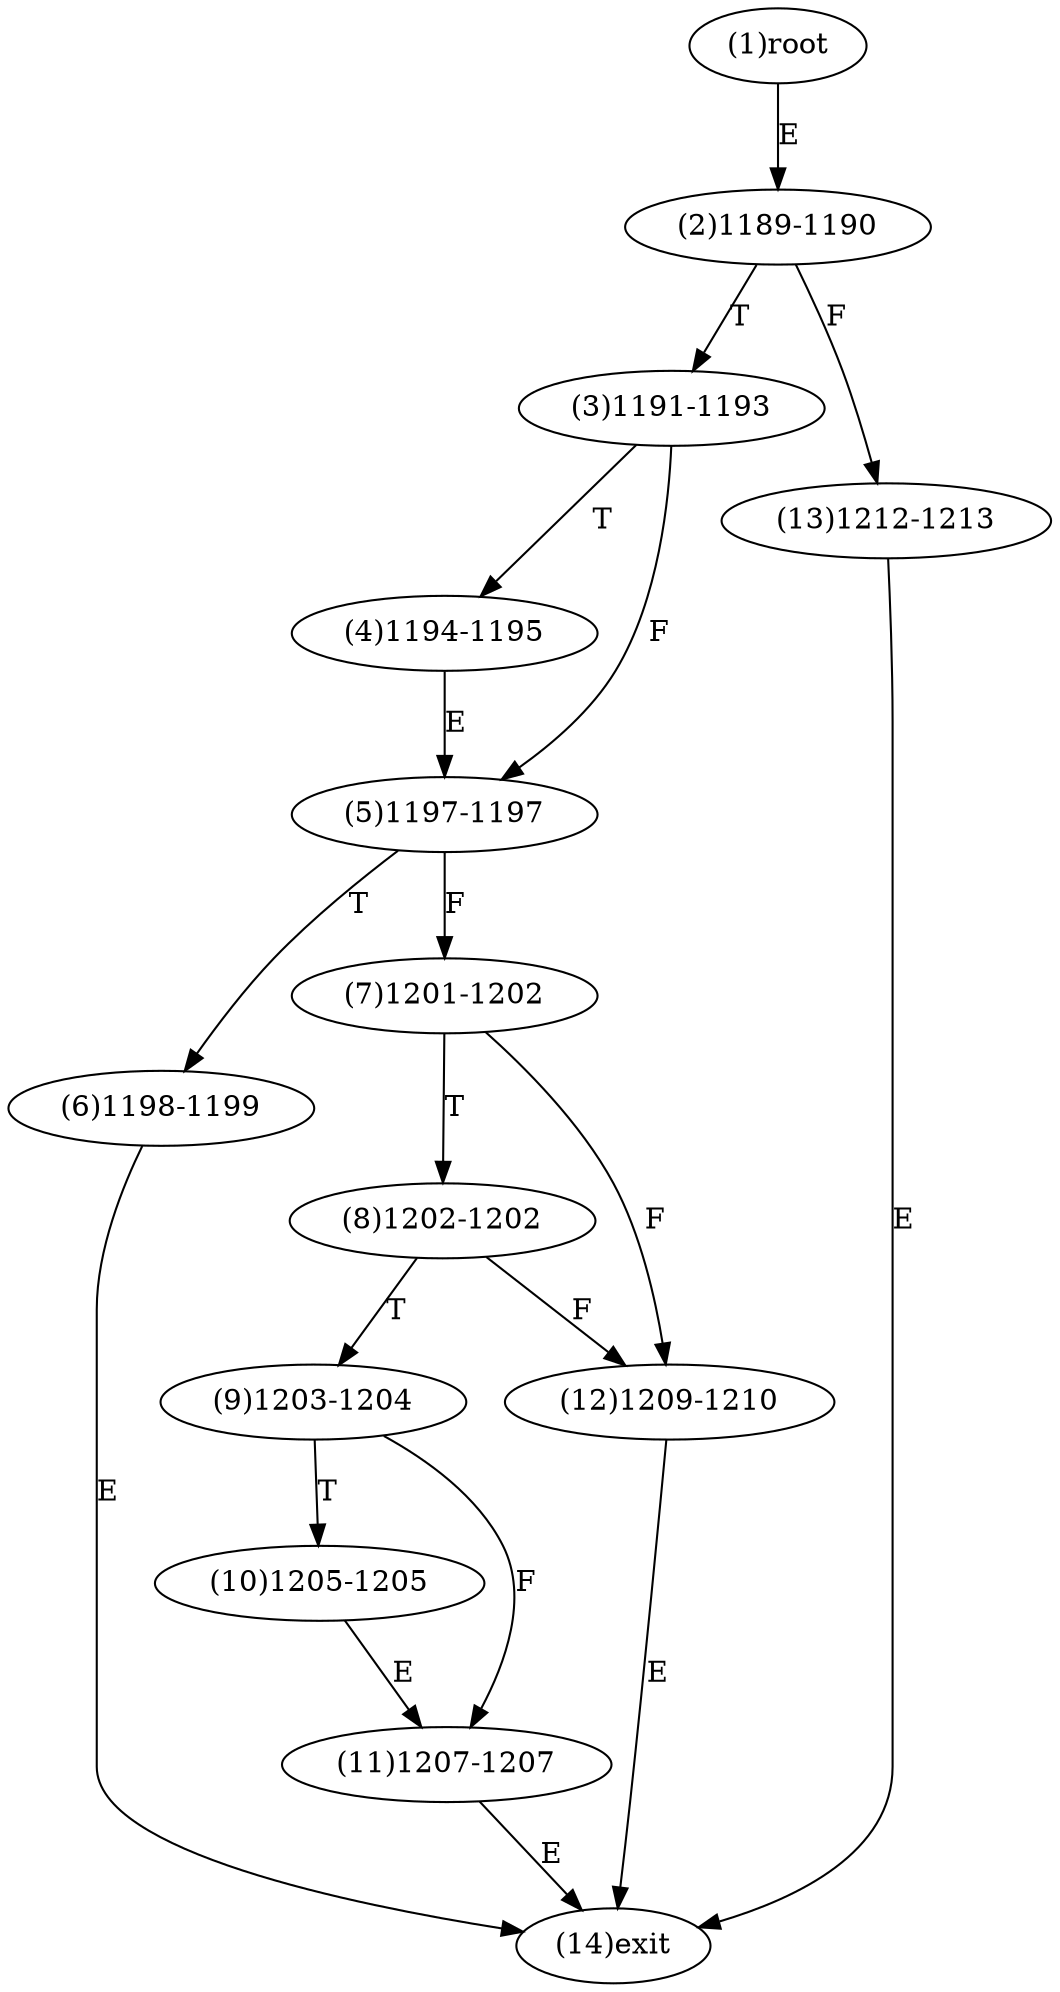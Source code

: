 digraph "" { 
1[ label="(1)root"];
2[ label="(2)1189-1190"];
3[ label="(3)1191-1193"];
4[ label="(4)1194-1195"];
5[ label="(5)1197-1197"];
6[ label="(6)1198-1199"];
7[ label="(7)1201-1202"];
8[ label="(8)1202-1202"];
9[ label="(9)1203-1204"];
10[ label="(10)1205-1205"];
11[ label="(11)1207-1207"];
12[ label="(12)1209-1210"];
13[ label="(13)1212-1213"];
14[ label="(14)exit"];
1->2[ label="E"];
2->13[ label="F"];
2->3[ label="T"];
3->5[ label="F"];
3->4[ label="T"];
4->5[ label="E"];
5->7[ label="F"];
5->6[ label="T"];
6->14[ label="E"];
7->12[ label="F"];
7->8[ label="T"];
8->12[ label="F"];
8->9[ label="T"];
9->11[ label="F"];
9->10[ label="T"];
10->11[ label="E"];
11->14[ label="E"];
12->14[ label="E"];
13->14[ label="E"];
}